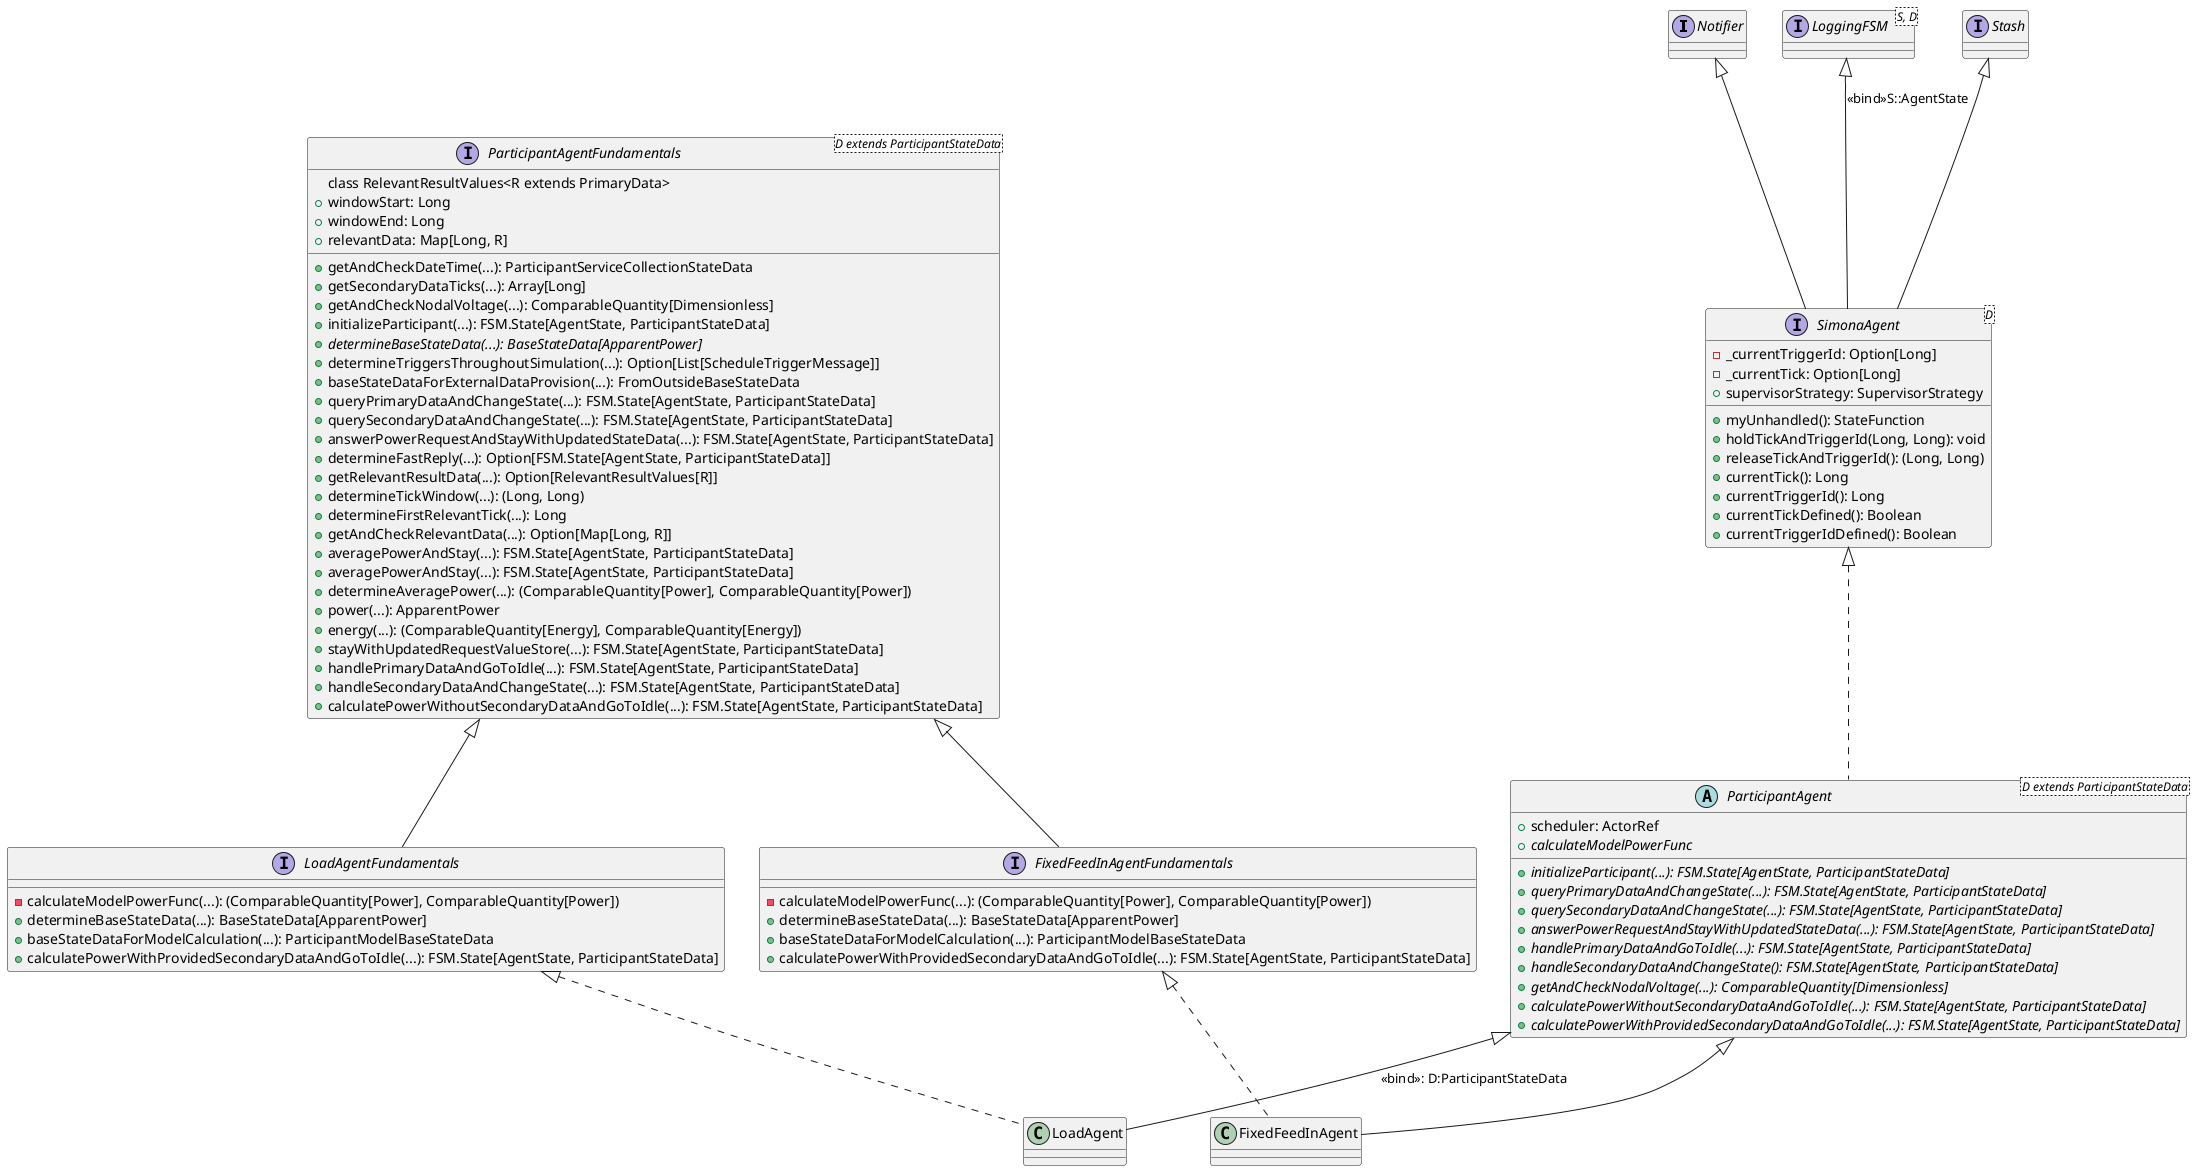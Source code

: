 @startuml
 interface Notifier
 interface LoggingFSM<S, D>
 interface Stash

 interface SimonaAgent<D> {
    - _currentTriggerId: Option[Long]
    - _currentTick: Option[Long]
    + supervisorStrategy: SupervisorStrategy
    + myUnhandled(): StateFunction
    + holdTickAndTriggerId(Long, Long): void
    + releaseTickAndTriggerId(): (Long, Long)
    + currentTick(): Long
    + currentTriggerId(): Long
    + currentTickDefined(): Boolean
    + currentTriggerIdDefined(): Boolean
 }

 Stash <|-- SimonaAgent
 LoggingFSM <|-- SimonaAgent: <<bind>>S::AgentState
 Notifier <|-- SimonaAgent

 interface ParticipantAgentFundamentals<D extends ParticipantStateData> {
    + getAndCheckDateTime(...): ParticipantServiceCollectionStateData
    + getSecondaryDataTicks(...): Array[Long]
    + getAndCheckNodalVoltage(...): ComparableQuantity[Dimensionless]
    + initializeParticipant(...): FSM.State[AgentState, ParticipantStateData]
    + {abstract} determineBaseStateData(...): BaseStateData[ApparentPower]
    + determineTriggersThroughoutSimulation(...): Option[List[ScheduleTriggerMessage]]
    + baseStateDataForExternalDataProvision(...): FromOutsideBaseStateData
    + queryPrimaryDataAndChangeState(...): FSM.State[AgentState, ParticipantStateData]
    + querySecondaryDataAndChangeState(...): FSM.State[AgentState, ParticipantStateData]
    + answerPowerRequestAndStayWithUpdatedStateData(...): FSM.State[AgentState, ParticipantStateData]
    + determineFastReply(...): Option[FSM.State[AgentState, ParticipantStateData]]
    + getRelevantResultData(...): Option[RelevantResultValues[R]]
    + determineTickWindow(...): (Long, Long)
    + determineFirstRelevantTick(...): Long
    + getAndCheckRelevantData(...): Option[Map[Long, R]]
    + averagePowerAndStay(...): FSM.State[AgentState, ParticipantStateData]
    + averagePowerAndStay(...): FSM.State[AgentState, ParticipantStateData]
    + determineAveragePower(...): (ComparableQuantity[Power], ComparableQuantity[Power])
    + power(...): ApparentPower
    + energy(...): (ComparableQuantity[Energy], ComparableQuantity[Energy])
    + stayWithUpdatedRequestValueStore(...): FSM.State[AgentState, ParticipantStateData]
    + handlePrimaryDataAndGoToIdle(...): FSM.State[AgentState, ParticipantStateData]
    + handleSecondaryDataAndChangeState(...): FSM.State[AgentState, ParticipantStateData]
    + calculatePowerWithoutSecondaryDataAndGoToIdle(...): FSM.State[AgentState, ParticipantStateData]
    class RelevantResultValues<R extends PrimaryData>
        + windowStart: Long
        + windowEnd: Long
        + relevantData: Map[Long, R]
 }

 interface LoadAgentFundamentals {
    - calculateModelPowerFunc(...): (ComparableQuantity[Power], ComparableQuantity[Power])
    + determineBaseStateData(...): BaseStateData[ApparentPower]
    + baseStateDataForModelCalculation(...): ParticipantModelBaseStateData
    + calculatePowerWithProvidedSecondaryDataAndGoToIdle(...): FSM.State[AgentState, ParticipantStateData]
 }

 interface FixedFeedInAgentFundamentals {
    - calculateModelPowerFunc(...): (ComparableQuantity[Power], ComparableQuantity[Power])
    + determineBaseStateData(...): BaseStateData[ApparentPower]
    + baseStateDataForModelCalculation(...): ParticipantModelBaseStateData
    + calculatePowerWithProvidedSecondaryDataAndGoToIdle(...): FSM.State[AgentState, ParticipantStateData]
 }

 abstract class ParticipantAgent<D extends ParticipantStateData> {
    + scheduler: ActorRef
    + {abstract} calculateModelPowerFunc
    + {abstract} initializeParticipant(...): FSM.State[AgentState, ParticipantStateData]
    + {abstract} queryPrimaryDataAndChangeState(...): FSM.State[AgentState, ParticipantStateData]
    + {abstract} querySecondaryDataAndChangeState(...): FSM.State[AgentState, ParticipantStateData]
    + {abstract} answerPowerRequestAndStayWithUpdatedStateData(...): FSM.State[AgentState, ParticipantStateData]
    + {abstract} handlePrimaryDataAndGoToIdle(...): FSM.State[AgentState, ParticipantStateData]
    + {abstract} handleSecondaryDataAndChangeState(): FSM.State[AgentState, ParticipantStateData]
    + {abstract} getAndCheckNodalVoltage(...): ComparableQuantity[Dimensionless]
    + {abstract} calculatePowerWithoutSecondaryDataAndGoToIdle(...): FSM.State[AgentState, ParticipantStateData]
    + {abstract} calculatePowerWithProvidedSecondaryDataAndGoToIdle(...): FSM.State[AgentState, ParticipantStateData]
 }
 SimonaAgent <|.. ParticipantAgent

 Class LoadAgent
 ParticipantAgent <|-- LoadAgent: <<bind>>: D:ParticipantStateData
 LoadAgentFundamentals <|.. LoadAgent

 Class FixedFeedInAgent
 ParticipantAgent <|-- FixedFeedInAgent
 ParticipantAgentFundamentals <|-- LoadAgentFundamentals
 ParticipantAgentFundamentals <|-- FixedFeedInAgentFundamentals
 FixedFeedInAgentFundamentals <|.. FixedFeedInAgent
@enduml
